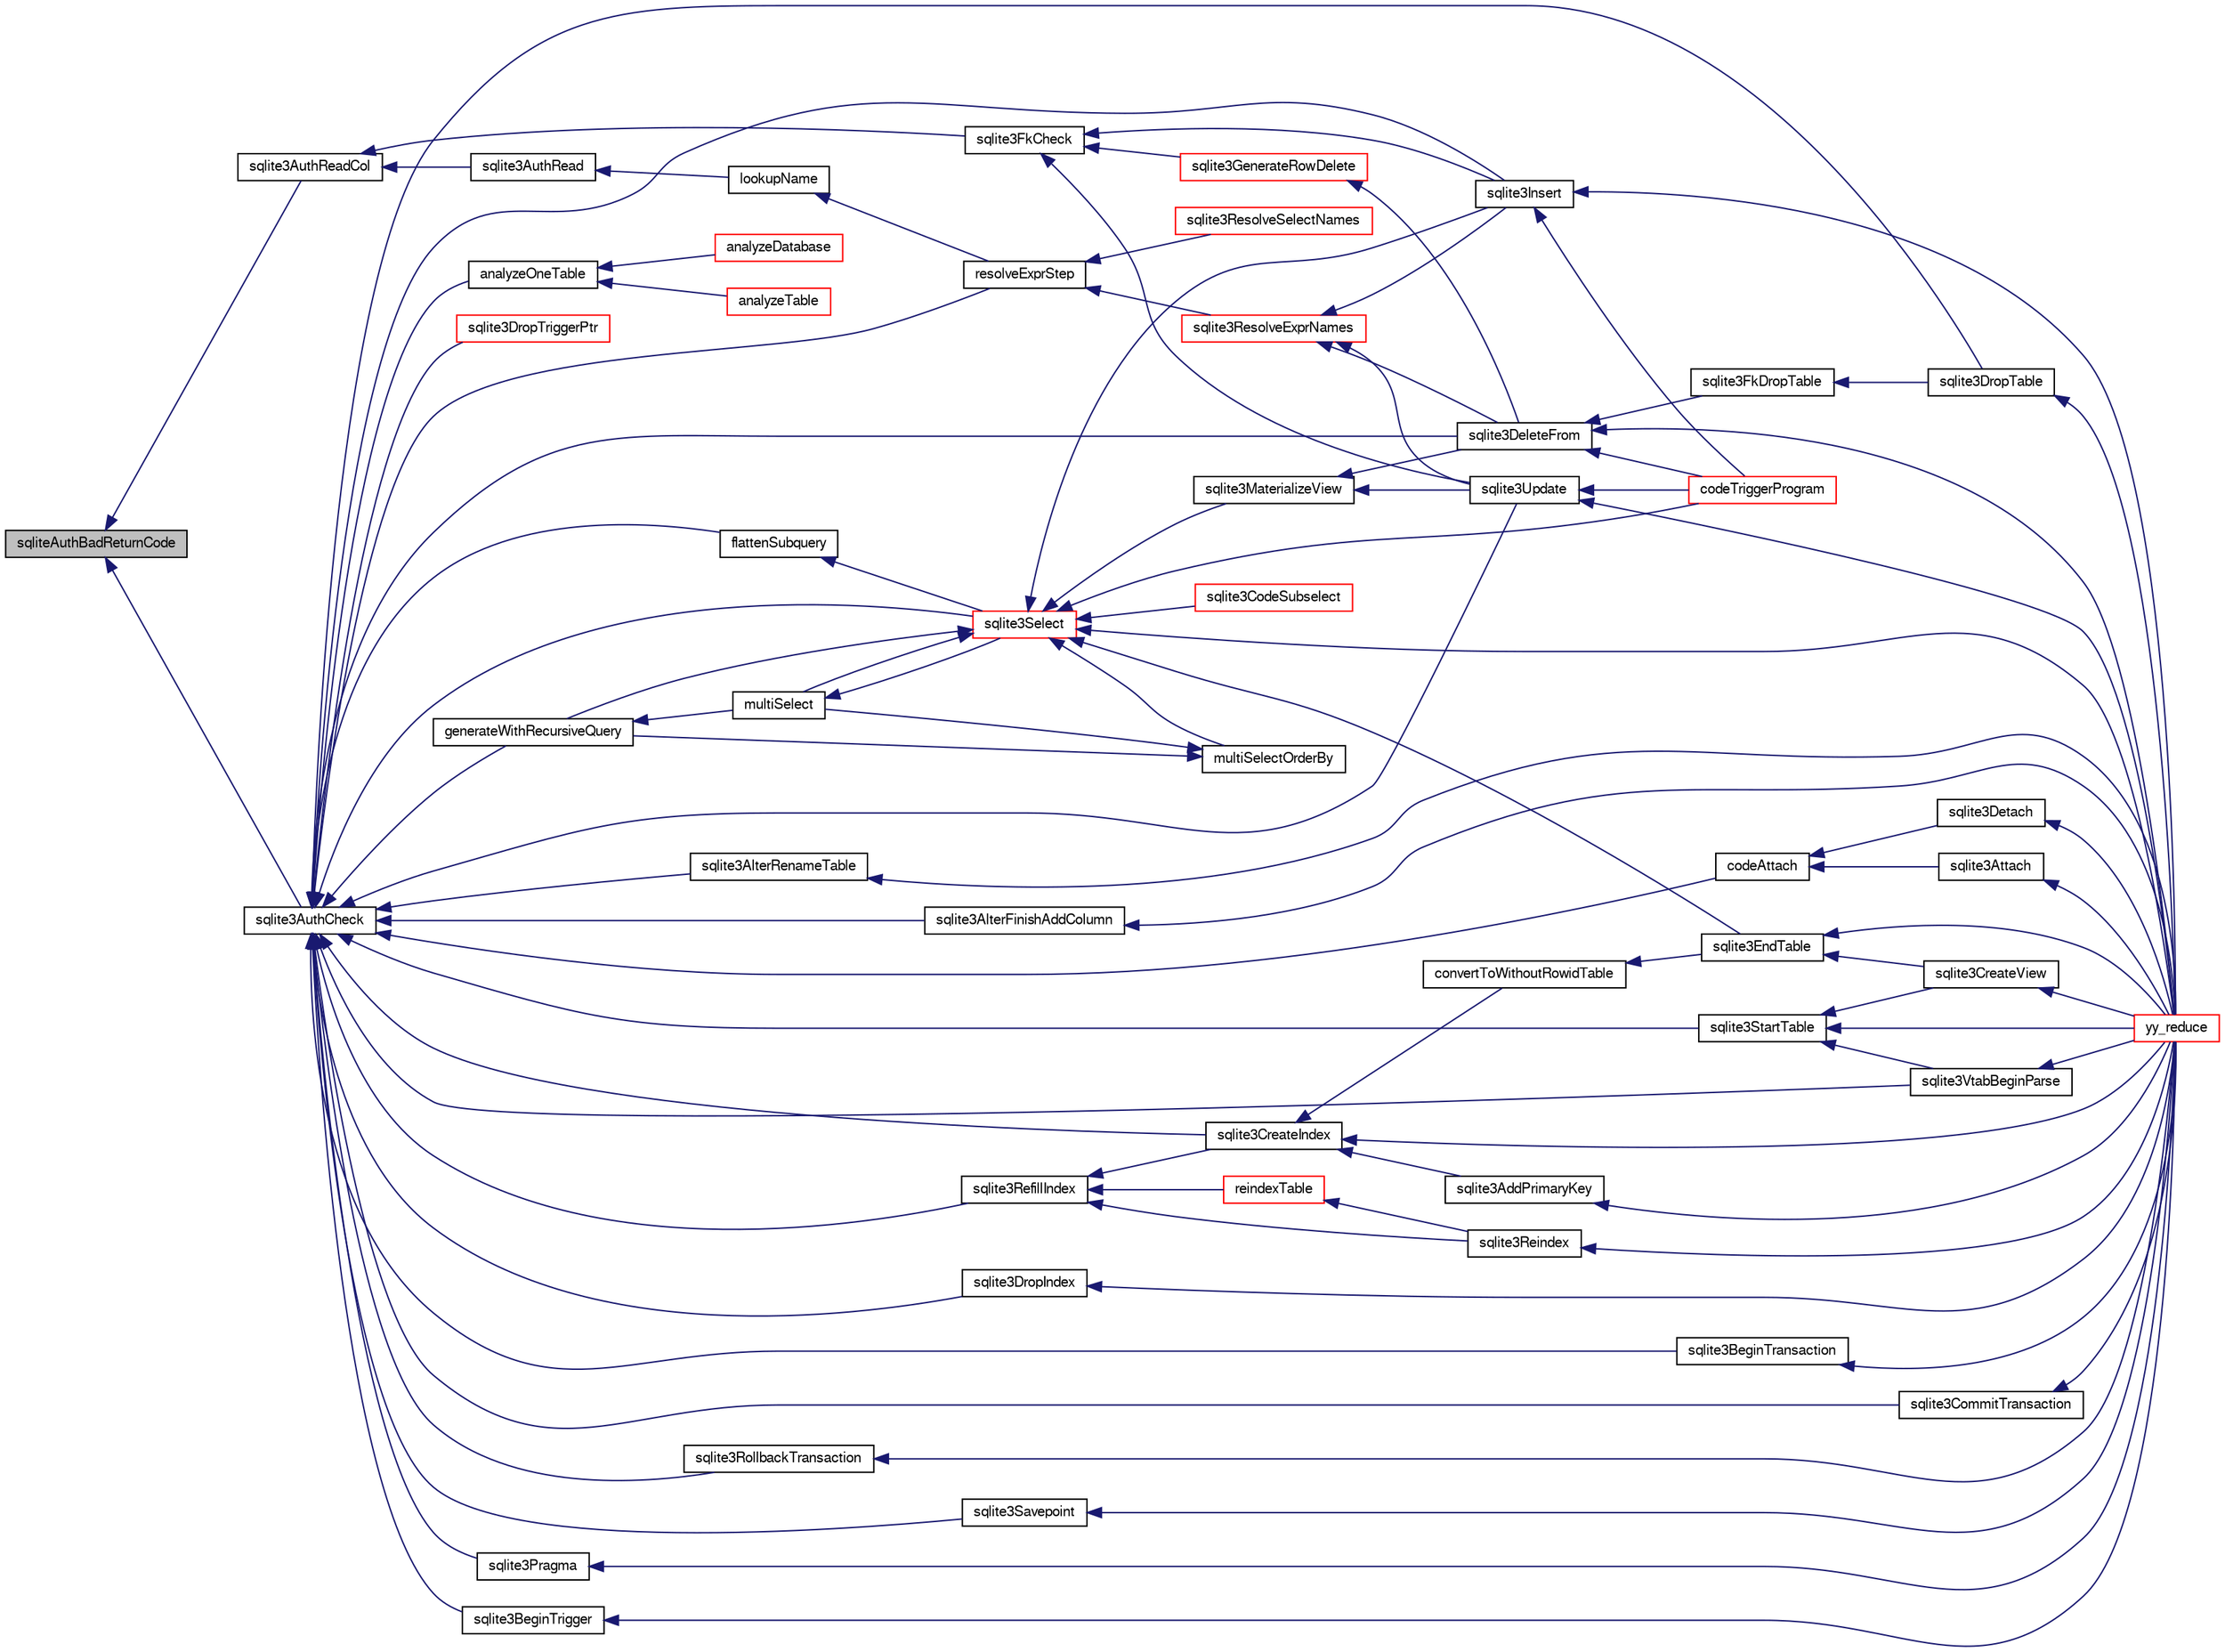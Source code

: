 digraph "sqliteAuthBadReturnCode"
{
  edge [fontname="FreeSans",fontsize="10",labelfontname="FreeSans",labelfontsize="10"];
  node [fontname="FreeSans",fontsize="10",shape=record];
  rankdir="LR";
  Node822745 [label="sqliteAuthBadReturnCode",height=0.2,width=0.4,color="black", fillcolor="grey75", style="filled", fontcolor="black"];
  Node822745 -> Node822746 [dir="back",color="midnightblue",fontsize="10",style="solid",fontname="FreeSans"];
  Node822746 [label="sqlite3AuthReadCol",height=0.2,width=0.4,color="black", fillcolor="white", style="filled",URL="$sqlite3_8c.html#acad7fc781b6e141622cf6394cb711727"];
  Node822746 -> Node822747 [dir="back",color="midnightblue",fontsize="10",style="solid",fontname="FreeSans"];
  Node822747 [label="sqlite3AuthRead",height=0.2,width=0.4,color="black", fillcolor="white", style="filled",URL="$sqlite3_8c.html#a7d35cc77f551289127785c9fd85298a5"];
  Node822747 -> Node822748 [dir="back",color="midnightblue",fontsize="10",style="solid",fontname="FreeSans"];
  Node822748 [label="lookupName",height=0.2,width=0.4,color="black", fillcolor="white", style="filled",URL="$sqlite3_8c.html#a9ee032f52b5e8bb82a72b574af904999"];
  Node822748 -> Node822749 [dir="back",color="midnightblue",fontsize="10",style="solid",fontname="FreeSans"];
  Node822749 [label="resolveExprStep",height=0.2,width=0.4,color="black", fillcolor="white", style="filled",URL="$sqlite3_8c.html#a0687a8650fd8a4ebbf5c2c5a75a8fb13"];
  Node822749 -> Node822750 [dir="back",color="midnightblue",fontsize="10",style="solid",fontname="FreeSans"];
  Node822750 [label="sqlite3ResolveExprNames",height=0.2,width=0.4,color="red", fillcolor="white", style="filled",URL="$sqlite3_8c.html#a537cf717a3f847807d3a3fd65da636ad"];
  Node822750 -> Node822764 [dir="back",color="midnightblue",fontsize="10",style="solid",fontname="FreeSans"];
  Node822764 [label="sqlite3DeleteFrom",height=0.2,width=0.4,color="black", fillcolor="white", style="filled",URL="$sqlite3_8c.html#ab9b4b45349188b49eabb23f94608a091"];
  Node822764 -> Node822765 [dir="back",color="midnightblue",fontsize="10",style="solid",fontname="FreeSans"];
  Node822765 [label="sqlite3FkDropTable",height=0.2,width=0.4,color="black", fillcolor="white", style="filled",URL="$sqlite3_8c.html#a1218c6fc74e89152ceaa4760e82f5ef9"];
  Node822765 -> Node822763 [dir="back",color="midnightblue",fontsize="10",style="solid",fontname="FreeSans"];
  Node822763 [label="sqlite3DropTable",height=0.2,width=0.4,color="black", fillcolor="white", style="filled",URL="$sqlite3_8c.html#a5534f77364b5568783c0e50db3c9defb"];
  Node822763 -> Node822759 [dir="back",color="midnightblue",fontsize="10",style="solid",fontname="FreeSans"];
  Node822759 [label="yy_reduce",height=0.2,width=0.4,color="red", fillcolor="white", style="filled",URL="$sqlite3_8c.html#a7c419a9b25711c666a9a2449ef377f14"];
  Node822764 -> Node822766 [dir="back",color="midnightblue",fontsize="10",style="solid",fontname="FreeSans"];
  Node822766 [label="codeTriggerProgram",height=0.2,width=0.4,color="red", fillcolor="white", style="filled",URL="$sqlite3_8c.html#a120801f59d9281d201d2ff4b2606836e"];
  Node822764 -> Node822759 [dir="back",color="midnightblue",fontsize="10",style="solid",fontname="FreeSans"];
  Node822750 -> Node822773 [dir="back",color="midnightblue",fontsize="10",style="solid",fontname="FreeSans"];
  Node822773 [label="sqlite3Insert",height=0.2,width=0.4,color="black", fillcolor="white", style="filled",URL="$sqlite3_8c.html#a5b17c9c2000bae6bdff8e6be48d7dc2b"];
  Node822773 -> Node822766 [dir="back",color="midnightblue",fontsize="10",style="solid",fontname="FreeSans"];
  Node822773 -> Node822759 [dir="back",color="midnightblue",fontsize="10",style="solid",fontname="FreeSans"];
  Node822750 -> Node822774 [dir="back",color="midnightblue",fontsize="10",style="solid",fontname="FreeSans"];
  Node822774 [label="sqlite3Update",height=0.2,width=0.4,color="black", fillcolor="white", style="filled",URL="$sqlite3_8c.html#ac5aa67c46e8cc8174566fabe6809fafa"];
  Node822774 -> Node822766 [dir="back",color="midnightblue",fontsize="10",style="solid",fontname="FreeSans"];
  Node822774 -> Node822759 [dir="back",color="midnightblue",fontsize="10",style="solid",fontname="FreeSans"];
  Node822749 -> Node822754 [dir="back",color="midnightblue",fontsize="10",style="solid",fontname="FreeSans"];
  Node822754 [label="sqlite3ResolveSelectNames",height=0.2,width=0.4,color="red", fillcolor="white", style="filled",URL="$sqlite3_8c.html#a0cf10c480643b1ab9eaa02056a400734"];
  Node822746 -> Node822801 [dir="back",color="midnightblue",fontsize="10",style="solid",fontname="FreeSans"];
  Node822801 [label="sqlite3FkCheck",height=0.2,width=0.4,color="black", fillcolor="white", style="filled",URL="$sqlite3_8c.html#aa38fb76c7d6f48f19772877a41703b92"];
  Node822801 -> Node822771 [dir="back",color="midnightblue",fontsize="10",style="solid",fontname="FreeSans"];
  Node822771 [label="sqlite3GenerateRowDelete",height=0.2,width=0.4,color="red", fillcolor="white", style="filled",URL="$sqlite3_8c.html#a2c76cbf3027fc18fdbb8cb4cd96b77d9"];
  Node822771 -> Node822764 [dir="back",color="midnightblue",fontsize="10",style="solid",fontname="FreeSans"];
  Node822801 -> Node822773 [dir="back",color="midnightblue",fontsize="10",style="solid",fontname="FreeSans"];
  Node822801 -> Node822774 [dir="back",color="midnightblue",fontsize="10",style="solid",fontname="FreeSans"];
  Node822745 -> Node822834 [dir="back",color="midnightblue",fontsize="10",style="solid",fontname="FreeSans"];
  Node822834 [label="sqlite3AuthCheck",height=0.2,width=0.4,color="black", fillcolor="white", style="filled",URL="$sqlite3_8c.html#a83c75b8b7aa1c35301005be7ff1a8582"];
  Node822834 -> Node822749 [dir="back",color="midnightblue",fontsize="10",style="solid",fontname="FreeSans"];
  Node822834 -> Node822762 [dir="back",color="midnightblue",fontsize="10",style="solid",fontname="FreeSans"];
  Node822762 [label="sqlite3AlterRenameTable",height=0.2,width=0.4,color="black", fillcolor="white", style="filled",URL="$sqlite3_8c.html#aa5cfdb507ff74e559f2efb0318c96d2c"];
  Node822762 -> Node822759 [dir="back",color="midnightblue",fontsize="10",style="solid",fontname="FreeSans"];
  Node822834 -> Node822835 [dir="back",color="midnightblue",fontsize="10",style="solid",fontname="FreeSans"];
  Node822835 [label="sqlite3AlterFinishAddColumn",height=0.2,width=0.4,color="black", fillcolor="white", style="filled",URL="$sqlite3_8c.html#a392e1e5be904b01216faae16a77c2c31"];
  Node822835 -> Node822759 [dir="back",color="midnightblue",fontsize="10",style="solid",fontname="FreeSans"];
  Node822834 -> Node822836 [dir="back",color="midnightblue",fontsize="10",style="solid",fontname="FreeSans"];
  Node822836 [label="analyzeOneTable",height=0.2,width=0.4,color="black", fillcolor="white", style="filled",URL="$sqlite3_8c.html#a31d4182bf855943a5d0526dbb4987803"];
  Node822836 -> Node822837 [dir="back",color="midnightblue",fontsize="10",style="solid",fontname="FreeSans"];
  Node822837 [label="analyzeDatabase",height=0.2,width=0.4,color="red", fillcolor="white", style="filled",URL="$sqlite3_8c.html#a19f2a630f42aaa010d1b47b81f8cea18"];
  Node822836 -> Node822839 [dir="back",color="midnightblue",fontsize="10",style="solid",fontname="FreeSans"];
  Node822839 [label="analyzeTable",height=0.2,width=0.4,color="red", fillcolor="white", style="filled",URL="$sqlite3_8c.html#a85f18bcf2d42d5d6ae3033b0c49144b6"];
  Node822834 -> Node822806 [dir="back",color="midnightblue",fontsize="10",style="solid",fontname="FreeSans"];
  Node822806 [label="codeAttach",height=0.2,width=0.4,color="black", fillcolor="white", style="filled",URL="$sqlite3_8c.html#ade4e9e30d828a19c191fdcb098676d5b"];
  Node822806 -> Node822807 [dir="back",color="midnightblue",fontsize="10",style="solid",fontname="FreeSans"];
  Node822807 [label="sqlite3Detach",height=0.2,width=0.4,color="black", fillcolor="white", style="filled",URL="$sqlite3_8c.html#ab1a5a0b01c7560aef5e0b8603a68747d"];
  Node822807 -> Node822759 [dir="back",color="midnightblue",fontsize="10",style="solid",fontname="FreeSans"];
  Node822806 -> Node822808 [dir="back",color="midnightblue",fontsize="10",style="solid",fontname="FreeSans"];
  Node822808 [label="sqlite3Attach",height=0.2,width=0.4,color="black", fillcolor="white", style="filled",URL="$sqlite3_8c.html#ae0907fe0b43cc1b4c7e6a16213e8546f"];
  Node822808 -> Node822759 [dir="back",color="midnightblue",fontsize="10",style="solid",fontname="FreeSans"];
  Node822834 -> Node822840 [dir="back",color="midnightblue",fontsize="10",style="solid",fontname="FreeSans"];
  Node822840 [label="sqlite3StartTable",height=0.2,width=0.4,color="black", fillcolor="white", style="filled",URL="$sqlite3_8c.html#af49b4395f39d9078a0dda2484c183012"];
  Node822840 -> Node822758 [dir="back",color="midnightblue",fontsize="10",style="solid",fontname="FreeSans"];
  Node822758 [label="sqlite3CreateView",height=0.2,width=0.4,color="black", fillcolor="white", style="filled",URL="$sqlite3_8c.html#a9d85cb00ff71dee5cd9a019503a6982e"];
  Node822758 -> Node822759 [dir="back",color="midnightblue",fontsize="10",style="solid",fontname="FreeSans"];
  Node822840 -> Node822841 [dir="back",color="midnightblue",fontsize="10",style="solid",fontname="FreeSans"];
  Node822841 [label="sqlite3VtabBeginParse",height=0.2,width=0.4,color="black", fillcolor="white", style="filled",URL="$sqlite3_8c.html#a081b9e174ed9650ac90990d60cd36e96"];
  Node822841 -> Node822759 [dir="back",color="midnightblue",fontsize="10",style="solid",fontname="FreeSans"];
  Node822840 -> Node822759 [dir="back",color="midnightblue",fontsize="10",style="solid",fontname="FreeSans"];
  Node822834 -> Node822763 [dir="back",color="midnightblue",fontsize="10",style="solid",fontname="FreeSans"];
  Node822834 -> Node822790 [dir="back",color="midnightblue",fontsize="10",style="solid",fontname="FreeSans"];
  Node822790 [label="sqlite3RefillIndex",height=0.2,width=0.4,color="black", fillcolor="white", style="filled",URL="$sqlite3_8c.html#a17be5b679d9181b961ea9ba4a18d4f80"];
  Node822790 -> Node822791 [dir="back",color="midnightblue",fontsize="10",style="solid",fontname="FreeSans"];
  Node822791 [label="sqlite3CreateIndex",height=0.2,width=0.4,color="black", fillcolor="white", style="filled",URL="$sqlite3_8c.html#a8dbe5e590ab6c58a8c45f34f7c81e825"];
  Node822791 -> Node822792 [dir="back",color="midnightblue",fontsize="10",style="solid",fontname="FreeSans"];
  Node822792 [label="sqlite3AddPrimaryKey",height=0.2,width=0.4,color="black", fillcolor="white", style="filled",URL="$sqlite3_8c.html#af2b0672c3379d2a7d927d210ae0ade62"];
  Node822792 -> Node822759 [dir="back",color="midnightblue",fontsize="10",style="solid",fontname="FreeSans"];
  Node822791 -> Node822793 [dir="back",color="midnightblue",fontsize="10",style="solid",fontname="FreeSans"];
  Node822793 [label="convertToWithoutRowidTable",height=0.2,width=0.4,color="black", fillcolor="white", style="filled",URL="$sqlite3_8c.html#a0d41effc4e4a0ba740429a08f6747313"];
  Node822793 -> Node822757 [dir="back",color="midnightblue",fontsize="10",style="solid",fontname="FreeSans"];
  Node822757 [label="sqlite3EndTable",height=0.2,width=0.4,color="black", fillcolor="white", style="filled",URL="$sqlite3_8c.html#a7b5f2c66c0f0b6f819d970ca389768b0"];
  Node822757 -> Node822758 [dir="back",color="midnightblue",fontsize="10",style="solid",fontname="FreeSans"];
  Node822757 -> Node822759 [dir="back",color="midnightblue",fontsize="10",style="solid",fontname="FreeSans"];
  Node822791 -> Node822759 [dir="back",color="midnightblue",fontsize="10",style="solid",fontname="FreeSans"];
  Node822790 -> Node822794 [dir="back",color="midnightblue",fontsize="10",style="solid",fontname="FreeSans"];
  Node822794 [label="reindexTable",height=0.2,width=0.4,color="red", fillcolor="white", style="filled",URL="$sqlite3_8c.html#aaa297e36c19aa0d39c60bf95a03b04b6"];
  Node822794 -> Node822796 [dir="back",color="midnightblue",fontsize="10",style="solid",fontname="FreeSans"];
  Node822796 [label="sqlite3Reindex",height=0.2,width=0.4,color="black", fillcolor="white", style="filled",URL="$sqlite3_8c.html#abd189e31189391e1ef114b413ff4abbf"];
  Node822796 -> Node822759 [dir="back",color="midnightblue",fontsize="10",style="solid",fontname="FreeSans"];
  Node822790 -> Node822796 [dir="back",color="midnightblue",fontsize="10",style="solid",fontname="FreeSans"];
  Node822834 -> Node822791 [dir="back",color="midnightblue",fontsize="10",style="solid",fontname="FreeSans"];
  Node822834 -> Node822842 [dir="back",color="midnightblue",fontsize="10",style="solid",fontname="FreeSans"];
  Node822842 [label="sqlite3DropIndex",height=0.2,width=0.4,color="black", fillcolor="white", style="filled",URL="$sqlite3_8c.html#a3ffd2536f34a0cf6d427710b06b71e83"];
  Node822842 -> Node822759 [dir="back",color="midnightblue",fontsize="10",style="solid",fontname="FreeSans"];
  Node822834 -> Node822843 [dir="back",color="midnightblue",fontsize="10",style="solid",fontname="FreeSans"];
  Node822843 [label="sqlite3BeginTransaction",height=0.2,width=0.4,color="black", fillcolor="white", style="filled",URL="$sqlite3_8c.html#abfb93cfc61e03b96fc07c5bb4a42c51d"];
  Node822843 -> Node822759 [dir="back",color="midnightblue",fontsize="10",style="solid",fontname="FreeSans"];
  Node822834 -> Node822844 [dir="back",color="midnightblue",fontsize="10",style="solid",fontname="FreeSans"];
  Node822844 [label="sqlite3CommitTransaction",height=0.2,width=0.4,color="black", fillcolor="white", style="filled",URL="$sqlite3_8c.html#a3000669be95794564e93695ec495621e"];
  Node822844 -> Node822759 [dir="back",color="midnightblue",fontsize="10",style="solid",fontname="FreeSans"];
  Node822834 -> Node822845 [dir="back",color="midnightblue",fontsize="10",style="solid",fontname="FreeSans"];
  Node822845 [label="sqlite3RollbackTransaction",height=0.2,width=0.4,color="black", fillcolor="white", style="filled",URL="$sqlite3_8c.html#a0f9887a7e7efd404af07707000286f1b"];
  Node822845 -> Node822759 [dir="back",color="midnightblue",fontsize="10",style="solid",fontname="FreeSans"];
  Node822834 -> Node822846 [dir="back",color="midnightblue",fontsize="10",style="solid",fontname="FreeSans"];
  Node822846 [label="sqlite3Savepoint",height=0.2,width=0.4,color="black", fillcolor="white", style="filled",URL="$sqlite3_8c.html#a85088587b34effc9b3430bbb3e4f3852"];
  Node822846 -> Node822759 [dir="back",color="midnightblue",fontsize="10",style="solid",fontname="FreeSans"];
  Node822834 -> Node822764 [dir="back",color="midnightblue",fontsize="10",style="solid",fontname="FreeSans"];
  Node822834 -> Node822773 [dir="back",color="midnightblue",fontsize="10",style="solid",fontname="FreeSans"];
  Node822834 -> Node822777 [dir="back",color="midnightblue",fontsize="10",style="solid",fontname="FreeSans"];
  Node822777 [label="sqlite3Pragma",height=0.2,width=0.4,color="black", fillcolor="white", style="filled",URL="$sqlite3_8c.html#a111391370f58f8e6a6eca51fd34d62ed"];
  Node822777 -> Node822759 [dir="back",color="midnightblue",fontsize="10",style="solid",fontname="FreeSans"];
  Node822834 -> Node822811 [dir="back",color="midnightblue",fontsize="10",style="solid",fontname="FreeSans"];
  Node822811 [label="generateWithRecursiveQuery",height=0.2,width=0.4,color="black", fillcolor="white", style="filled",URL="$sqlite3_8c.html#ade2c3663fa9c3b9676507984b9483942"];
  Node822811 -> Node822812 [dir="back",color="midnightblue",fontsize="10",style="solid",fontname="FreeSans"];
  Node822812 [label="multiSelect",height=0.2,width=0.4,color="black", fillcolor="white", style="filled",URL="$sqlite3_8c.html#a6456c61f3d9b2389738753cedfa24fa7"];
  Node822812 -> Node822780 [dir="back",color="midnightblue",fontsize="10",style="solid",fontname="FreeSans"];
  Node822780 [label="sqlite3Select",height=0.2,width=0.4,color="red", fillcolor="white", style="filled",URL="$sqlite3_8c.html#a2465ee8c956209ba4b272477b7c21a45"];
  Node822780 -> Node822781 [dir="back",color="midnightblue",fontsize="10",style="solid",fontname="FreeSans"];
  Node822781 [label="sqlite3CodeSubselect",height=0.2,width=0.4,color="red", fillcolor="white", style="filled",URL="$sqlite3_8c.html#aa69b46d2204a1d1b110107a1be12ee0c"];
  Node822780 -> Node822757 [dir="back",color="midnightblue",fontsize="10",style="solid",fontname="FreeSans"];
  Node822780 -> Node822829 [dir="back",color="midnightblue",fontsize="10",style="solid",fontname="FreeSans"];
  Node822829 [label="sqlite3MaterializeView",height=0.2,width=0.4,color="black", fillcolor="white", style="filled",URL="$sqlite3_8c.html#a4557984b0b75f998fb0c3f231c9b1def"];
  Node822829 -> Node822764 [dir="back",color="midnightblue",fontsize="10",style="solid",fontname="FreeSans"];
  Node822829 -> Node822774 [dir="back",color="midnightblue",fontsize="10",style="solid",fontname="FreeSans"];
  Node822780 -> Node822773 [dir="back",color="midnightblue",fontsize="10",style="solid",fontname="FreeSans"];
  Node822780 -> Node822811 [dir="back",color="midnightblue",fontsize="10",style="solid",fontname="FreeSans"];
  Node822780 -> Node822812 [dir="back",color="midnightblue",fontsize="10",style="solid",fontname="FreeSans"];
  Node822780 -> Node822813 [dir="back",color="midnightblue",fontsize="10",style="solid",fontname="FreeSans"];
  Node822813 [label="multiSelectOrderBy",height=0.2,width=0.4,color="black", fillcolor="white", style="filled",URL="$sqlite3_8c.html#afcdb8488c6f4dfdadaf9f04bca35b808"];
  Node822813 -> Node822811 [dir="back",color="midnightblue",fontsize="10",style="solid",fontname="FreeSans"];
  Node822813 -> Node822812 [dir="back",color="midnightblue",fontsize="10",style="solid",fontname="FreeSans"];
  Node822780 -> Node822766 [dir="back",color="midnightblue",fontsize="10",style="solid",fontname="FreeSans"];
  Node822780 -> Node822759 [dir="back",color="midnightblue",fontsize="10",style="solid",fontname="FreeSans"];
  Node822834 -> Node822847 [dir="back",color="midnightblue",fontsize="10",style="solid",fontname="FreeSans"];
  Node822847 [label="flattenSubquery",height=0.2,width=0.4,color="black", fillcolor="white", style="filled",URL="$sqlite3_8c.html#aa7dcde293e634ad09c4d76c16a640491"];
  Node822847 -> Node822780 [dir="back",color="midnightblue",fontsize="10",style="solid",fontname="FreeSans"];
  Node822834 -> Node822780 [dir="back",color="midnightblue",fontsize="10",style="solid",fontname="FreeSans"];
  Node822834 -> Node822848 [dir="back",color="midnightblue",fontsize="10",style="solid",fontname="FreeSans"];
  Node822848 [label="sqlite3BeginTrigger",height=0.2,width=0.4,color="black", fillcolor="white", style="filled",URL="$sqlite3_8c.html#ac20a731dbd52edec68a09962c7f39a4c"];
  Node822848 -> Node822759 [dir="back",color="midnightblue",fontsize="10",style="solid",fontname="FreeSans"];
  Node822834 -> Node822849 [dir="back",color="midnightblue",fontsize="10",style="solid",fontname="FreeSans"];
  Node822849 [label="sqlite3DropTriggerPtr",height=0.2,width=0.4,color="red", fillcolor="white", style="filled",URL="$sqlite3_8c.html#aa3a84617bfc76be1c61c27fc2b6d0b17"];
  Node822834 -> Node822774 [dir="back",color="midnightblue",fontsize="10",style="solid",fontname="FreeSans"];
  Node822834 -> Node822841 [dir="back",color="midnightblue",fontsize="10",style="solid",fontname="FreeSans"];
}
